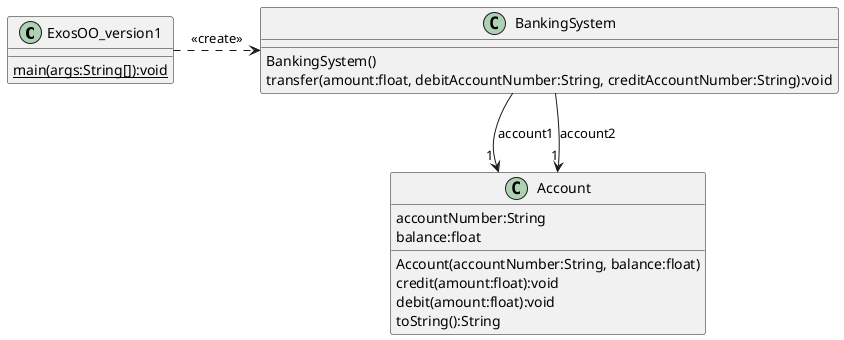 @startuml
skinparam classAttributeIconSize 0

class ExosOO_version1 {
{static} main(args:String[]):void
}

class BankingSystem {
BankingSystem()
transfer(amount:float, debitAccountNumber:String, creditAccountNumber:String):void

}

class Account {

accountNumber:String
balance:float

Account(accountNumber:String, balance:float)
credit(amount:float):void
debit(amount:float):void
toString():String
}

BankingSystem --> "1" Account : account1
BankingSystem --> "1" Account : account2
ExosOO_version1 .> BankingSystem : <<create>>

@enduml